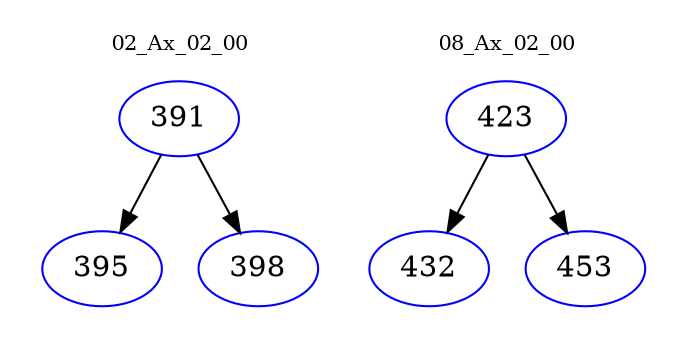 digraph{
subgraph cluster_0 {
color = white
label = "02_Ax_02_00";
fontsize=10;
T0_391 [label="391", color="blue"]
T0_391 -> T0_395 [color="black"]
T0_395 [label="395", color="blue"]
T0_391 -> T0_398 [color="black"]
T0_398 [label="398", color="blue"]
}
subgraph cluster_1 {
color = white
label = "08_Ax_02_00";
fontsize=10;
T1_423 [label="423", color="blue"]
T1_423 -> T1_432 [color="black"]
T1_432 [label="432", color="blue"]
T1_423 -> T1_453 [color="black"]
T1_453 [label="453", color="blue"]
}
}
